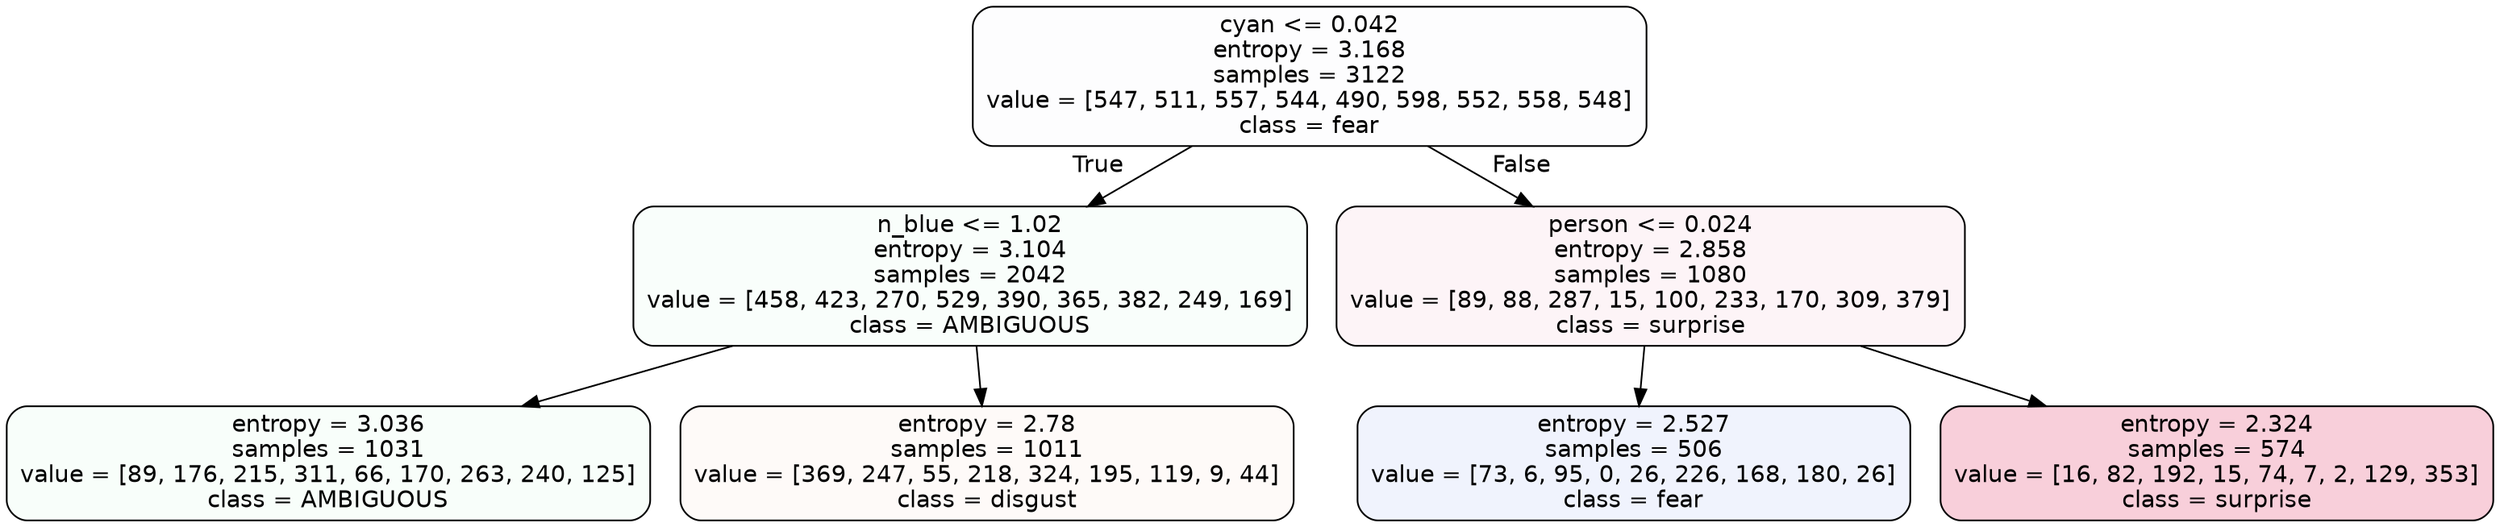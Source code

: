 digraph Tree {
node [shape=box, style="filled, rounded", color="black", fontname=helvetica] ;
edge [fontname=helvetica] ;
0 [label="cyan <= 0.042\nentropy = 3.168\nsamples = 3122\nvalue = [547, 511, 557, 544, 490, 598, 552, 558, 548]\nclass = fear", fillcolor="#3964e502"] ;
1 [label="n_blue <= 1.02\nentropy = 3.104\nsamples = 2042\nvalue = [458, 423, 270, 529, 390, 365, 382, 249, 169]\nclass = AMBIGUOUS", fillcolor="#39e58107"] ;
0 -> 1 [labeldistance=2.5, labelangle=45, headlabel="True"] ;
2 [label="entropy = 3.036\nsamples = 1031\nvalue = [89, 176, 215, 311, 66, 170, 263, 240, 125]\nclass = AMBIGUOUS", fillcolor="#39e58109"] ;
1 -> 2 ;
3 [label="entropy = 2.78\nsamples = 1011\nvalue = [369, 247, 55, 218, 324, 195, 119, 9, 44]\nclass = disgust", fillcolor="#e5813909"] ;
1 -> 3 ;
4 [label="person <= 0.024\nentropy = 2.858\nsamples = 1080\nvalue = [89, 88, 287, 15, 100, 233, 170, 309, 379]\nclass = surprise", fillcolor="#e539640d"] ;
0 -> 4 [labeldistance=2.5, labelangle=-45, headlabel="False"] ;
5 [label="entropy = 2.527\nsamples = 506\nvalue = [73, 6, 95, 0, 26, 226, 168, 180, 26]\nclass = fear", fillcolor="#3964e513"] ;
4 -> 5 ;
6 [label="entropy = 2.324\nsamples = 574\nvalue = [16, 82, 192, 15, 74, 7, 2, 129, 353]\nclass = surprise", fillcolor="#e539643d"] ;
4 -> 6 ;
}